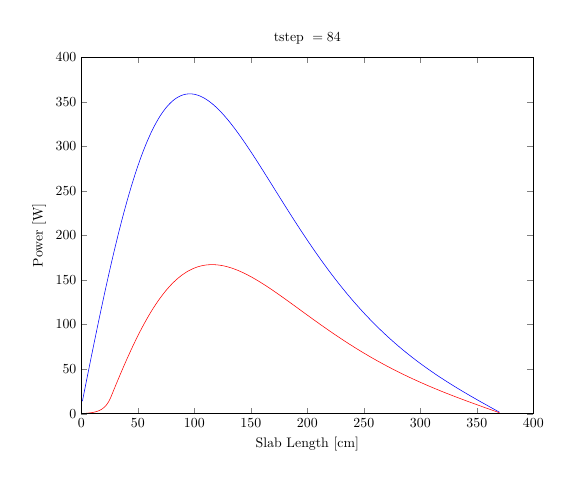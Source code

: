 \begin{tikzpicture}[scale=0.5]

\begin{axis}[%
scale only axis,
width=4.521in,
height=3.566in,
xmin=0, xmax=400,
ymin=0, ymax=400,
xlabel={Slab Length [cm]},
ylabel={Power [W]},
title={$\text{tstep }= 84$},
axis on top]
\addplot [
color=blue,
solid
]
coordinates{
 (1,13.991)(2,20.359)(3,26.72)(4,33.07)(5,39.408)(6,45.73)(7,52.035)(8,58.321)(9,64.584)(10,70.823)(11,77.035)(12,83.218)(13,89.369)(14,95.487)(15,101.569)(16,107.613)(17,113.617)(18,119.578)(19,125.496)(20,131.366)(21,137.189)(22,142.96)(23,148.68)(24,154.345)(25,159.955)(26,165.506)(27,170.998)(28,176.428)(29,181.795)(30,187.098)(31,192.335)(32,197.504)(33,202.604)(34,207.633)(35,212.591)(36,217.475)(37,222.285)(38,227.019)(39,231.677)(40,236.256)(41,240.757)(42,245.178)(43,249.519)(44,253.778)(45,257.954)(46,262.048)(47,266.057)(48,269.982)(49,273.822)(50,277.577)(51,281.245)(52,284.827)(53,288.323)(54,291.731)(55,295.052)(56,298.285)(57,301.43)(58,304.488)(59,307.457)(60,310.339)(61,313.133)(62,315.839)(63,318.457)(64,320.988)(65,323.431)(66,325.788)(67,328.057)(68,330.241)(69,332.338)(70,334.35)(71,336.276)(72,338.118)(73,339.876)(74,341.55)(75,343.141)(76,344.65)(77,346.078)(78,347.424)(79,348.69)(80,349.877)(81,350.985)(82,352.015)(83,352.967)(84,353.844)(85,354.645)(86,355.372)(87,356.025)(88,356.606)(89,357.114)(90,357.553)(91,357.921)(92,358.22)(93,358.452)(94,358.617)(95,358.716)(96,358.751)(97,358.722)(98,358.63)(99,358.477)(100,358.264)(101,357.991)(102,357.659)(103,357.271)(104,356.826)(105,356.327)(106,355.774)(107,355.167)(108,354.509)(109,353.801)(110,353.043)(111,352.236)(112,351.382)(113,350.482)(114,349.537)(115,348.547)(116,347.515)(117,346.441)(118,345.325)(119,344.17)(120,342.976)(121,341.744)(122,340.476)(123,339.172)(124,337.833)(125,336.461)(126,335.056)(127,333.619)(128,332.152)(129,330.654)(130,329.128)(131,327.575)(132,325.994)(133,324.387)(134,322.756)(135,321.1)(136,319.421)(137,317.719)(138,315.997)(139,314.253)(140,312.49)(141,310.707)(142,308.907)(143,307.089)(144,305.254)(145,303.404)(146,301.538)(147,299.659)(148,297.765)(149,295.859)(150,293.941)(151,292.012)(152,290.071)(153,288.121)(154,286.161)(155,284.192)(156,282.216)(157,280.232)(158,278.24)(159,276.243)(160,274.24)(161,272.232)(162,270.219)(163,268.202)(164,266.181)(165,264.158)(166,262.132)(167,260.104)(168,258.075)(169,256.044)(170,254.013)(171,251.982)(172,249.951)(173,247.92)(174,245.891)(175,243.864)(176,241.838)(177,239.815)(178,237.794)(179,235.776)(180,233.762)(181,231.752)(182,229.745)(183,227.743)(184,225.746)(185,223.753)(186,221.766)(187,219.785)(188,217.809)(189,215.839)(190,213.876)(191,211.919)(192,209.969)(193,208.027)(194,206.091)(195,204.163)(196,202.242)(197,200.33)(198,198.425)(199,196.529)(200,194.641)(201,192.762)(202,190.892)(203,189.03)(204,187.178)(205,185.334)(206,183.5)(207,181.676)(208,179.861)(209,178.055)(210,176.26)(211,174.474)(212,172.698)(213,170.933)(214,169.177)(215,167.432)(216,165.697)(217,163.972)(218,162.258)(219,160.554)(220,158.861)(221,157.178)(222,155.506)(223,153.845)(224,152.194)(225,150.554)(226,148.925)(227,147.307)(228,145.699)(229,144.102)(230,142.516)(231,140.941)(232,139.377)(233,137.823)(234,136.281)(235,134.749)(236,133.228)(237,131.718)(238,130.218)(239,128.73)(240,127.252)(241,125.785)(242,124.328)(243,122.883)(244,121.447)(245,120.023)(246,118.609)(247,117.206)(248,115.813)(249,114.43)(250,113.058)(251,111.697)(252,110.345)(253,109.004)(254,107.673)(255,106.352)(256,105.042)(257,103.741)(258,102.451)(259,101.17)(260,99.899)(261,98.638)(262,97.387)(263,96.145)(264,94.913)(265,93.69)(266,92.477)(267,91.274)(268,90.079)(269,88.894)(270,87.718)(271,86.551)(272,85.393)(273,84.245)(274,83.105)(275,81.973)(276,80.851)(277,79.737)(278,78.631)(279,77.534)(280,76.446)(281,75.366)(282,74.294)(283,73.23)(284,72.174)(285,71.126)(286,70.086)(287,69.054)(288,68.029)(289,67.012)(290,66.003)(291,65.001)(292,64.006)(293,63.019)(294,62.039)(295,61.066)(296,60.1)(297,59.141)(298,58.188)(299,57.243)(300,56.304)(301,55.371)(302,54.445)(303,53.526)(304,52.612)(305,51.705)(306,50.804)(307,49.909)(308,49.02)(309,48.137)(310,47.259)(311,46.388)(312,45.521)(313,44.66)(314,43.805)(315,42.955)(316,42.109)(317,41.269)(318,40.434)(319,39.604)(320,38.779)(321,37.959)(322,37.143)(323,36.331)(324,35.524)(325,34.722)(326,33.923)(327,33.129)(328,32.339)(329,31.553)(330,30.771)(331,29.993)(332,29.218)(333,28.447)(334,27.68)(335,26.916)(336,26.155)(337,25.398)(338,24.644)(339,23.892)(340,23.144)(341,22.399)(342,21.657)(343,20.917)(344,20.18)(345,19.445)(346,18.713)(347,17.984)(348,17.256)(349,16.531)(350,15.808)(351,15.087)(352,14.367)(353,13.65)(354,12.934)(355,12.22)(356,11.508)(357,10.797)(358,10.087)(359,9.379)(360,8.671)(361,7.965)(362,7.26)(363,6.556)(364,5.853)(365,5.15)(366,4.448)(367,3.747)(368,3.046)(369,2.346)(370,1.645) 
};

\addplot [
color=red,
solid
]
coordinates{
 (1,0.166)(2,0.246)(3,0.332)(4,0.426)(5,0.532)(6,0.651)(7,0.787)(8,0.944)(9,1.125)(10,1.334)(11,1.579)(12,1.864)(13,2.197)(14,2.586)(15,3.043)(16,3.578)(17,4.206)(18,4.943)(19,5.807)(20,6.823)(21,8.015)(22,9.415)(23,11.06)(24,12.993)(25,15.264)(26,17.932)(27,21.068)(28,24.191)(29,27.298)(30,30.389)(31,33.462)(32,36.517)(33,39.552)(34,42.566)(35,45.559)(36,48.529)(37,51.474)(38,54.395)(39,57.29)(40,60.158)(41,62.998)(42,65.809)(43,68.591)(44,71.342)(45,74.062)(46,76.749)(47,79.404)(48,82.026)(49,84.613)(50,87.165)(51,89.681)(52,92.162)(53,94.605)(54,97.011)(55,99.379)(56,101.709)(57,104)(58,106.251)(59,108.463)(60,110.635)(61,112.766)(62,114.856)(63,116.905)(64,118.913)(65,120.879)(66,122.803)(67,124.685)(68,126.524)(69,128.322)(70,130.077)(71,131.789)(72,133.458)(73,135.085)(74,136.669)(75,138.21)(76,139.709)(77,141.165)(78,142.578)(79,143.949)(80,145.278)(81,146.564)(82,147.808)(83,149.011)(84,150.171)(85,151.29)(86,152.368)(87,153.404)(88,154.4)(89,155.356)(90,156.271)(91,157.146)(92,157.982)(93,158.778)(94,159.535)(95,160.254)(96,160.935)(97,161.578)(98,162.183)(99,162.751)(100,163.283)(101,163.779)(102,164.239)(103,164.663)(104,165.053)(105,165.408)(106,165.729)(107,166.017)(108,166.272)(109,166.494)(110,166.684)(111,166.843)(112,166.971)(113,167.068)(114,167.134)(115,167.172)(116,167.18)(117,167.159)(118,167.111)(119,167.034)(120,166.931)(121,166.801)(122,166.646)(123,166.464)(124,166.258)(125,166.027)(126,165.772)(127,165.493)(128,165.192)(129,164.867)(130,164.521)(131,164.154)(132,163.765)(133,163.356)(134,162.926)(135,162.477)(136,162.009)(137,161.523)(138,161.018)(139,160.495)(140,159.956)(141,159.399)(142,158.826)(143,158.238)(144,157.634)(145,157.015)(146,156.381)(147,155.734)(148,155.073)(149,154.398)(150,153.711)(151,153.011)(152,152.299)(153,151.576)(154,150.842)(155,150.096)(156,149.341)(157,148.575)(158,147.799)(159,147.015)(160,146.221)(161,145.419)(162,144.608)(163,143.79)(164,142.963)(165,142.13)(166,141.29)(167,140.443)(168,139.59)(169,138.731)(170,137.867)(171,136.997)(172,136.122)(173,135.242)(174,134.358)(175,133.469)(176,132.577)(177,131.681)(178,130.781)(179,129.878)(180,128.973)(181,128.064)(182,127.154)(183,126.241)(184,125.326)(185,124.409)(186,123.491)(187,122.571)(188,121.65)(189,120.728)(190,119.806)(191,118.883)(192,117.96)(193,117.036)(194,116.112)(195,115.189)(196,114.266)(197,113.343)(198,112.421)(199,111.5)(200,110.58)(201,109.661)(202,108.743)(203,107.827)(204,106.912)(205,105.999)(206,105.087)(207,104.178)(208,103.27)(209,102.365)(210,101.461)(211,100.561)(212,99.662)(213,98.766)(214,97.873)(215,96.982)(216,96.094)(217,95.21)(218,94.328)(219,93.449)(220,92.573)(221,91.701)(222,90.831)(223,89.966)(224,89.103)(225,88.244)(226,87.388)(227,86.537)(228,85.688)(229,84.844)(230,84.003)(231,83.166)(232,82.332)(233,81.503)(234,80.677)(235,79.856)(236,79.038)(237,78.225)(238,77.415)(239,76.609)(240,75.808)(241,75.011)(242,74.217)(243,73.428)(244,72.643)(245,71.863)(246,71.086)(247,70.314)(248,69.545)(249,68.781)(250,68.022)(251,67.266)(252,66.515)(253,65.768)(254,65.025)(255,64.286)(256,63.552)(257,62.822)(258,62.096)(259,61.374)(260,60.657)(261,59.944)(262,59.235)(263,58.53)(264,57.829)(265,57.132)(266,56.44)(267,55.752)(268,55.068)(269,54.387)(270,53.711)(271,53.039)(272,52.372)(273,51.708)(274,51.048)(275,50.392)(276,49.74)(277,49.092)(278,48.448)(279,47.807)(280,47.171)(281,46.538)(282,45.909)(283,45.284)(284,44.663)(285,44.045)(286,43.431)(287,42.821)(288,42.214)(289,41.611)(290,41.012)(291,40.416)(292,39.823)(293,39.234)(294,38.648)(295,38.066)(296,37.487)(297,36.911)(298,36.338)(299,35.769)(300,35.203)(301,34.64)(302,34.081)(303,33.524)(304,32.97)(305,32.419)(306,31.872)(307,31.327)(308,30.785)(309,30.246)(310,29.71)(311,29.177)(312,28.646)(313,28.118)(314,27.592)(315,27.07)(316,26.549)(317,26.032)(318,25.517)(319,25.004)(320,24.493)(321,23.985)(322,23.479)(323,22.976)(324,22.475)(325,21.976)(326,21.479)(327,20.984)(328,20.491)(329,20.0)(330,19.511)(331,19.024)(332,18.539)(333,18.056)(334,17.575)(335,17.095)(336,16.617)(337,16.14)(338,15.666)(339,15.192)(340,14.721)(341,14.251)(342,13.782)(343,13.314)(344,12.848)(345,12.383)(346,11.92)(347,11.458)(348,10.996)(349,10.536)(350,10.077)(351,9.619)(352,9.162)(353,8.706)(354,8.251)(355,7.797)(356,7.343)(357,6.89)(358,6.438)(359,5.987)(360,5.536)(361,5.086)(362,4.636)(363,4.187)(364,3.738)(365,3.289)(366,2.841)(367,2.393)(368,1.946)(369,1.498)(370,1.051) 
};

\end{axis}
\end{tikzpicture}
